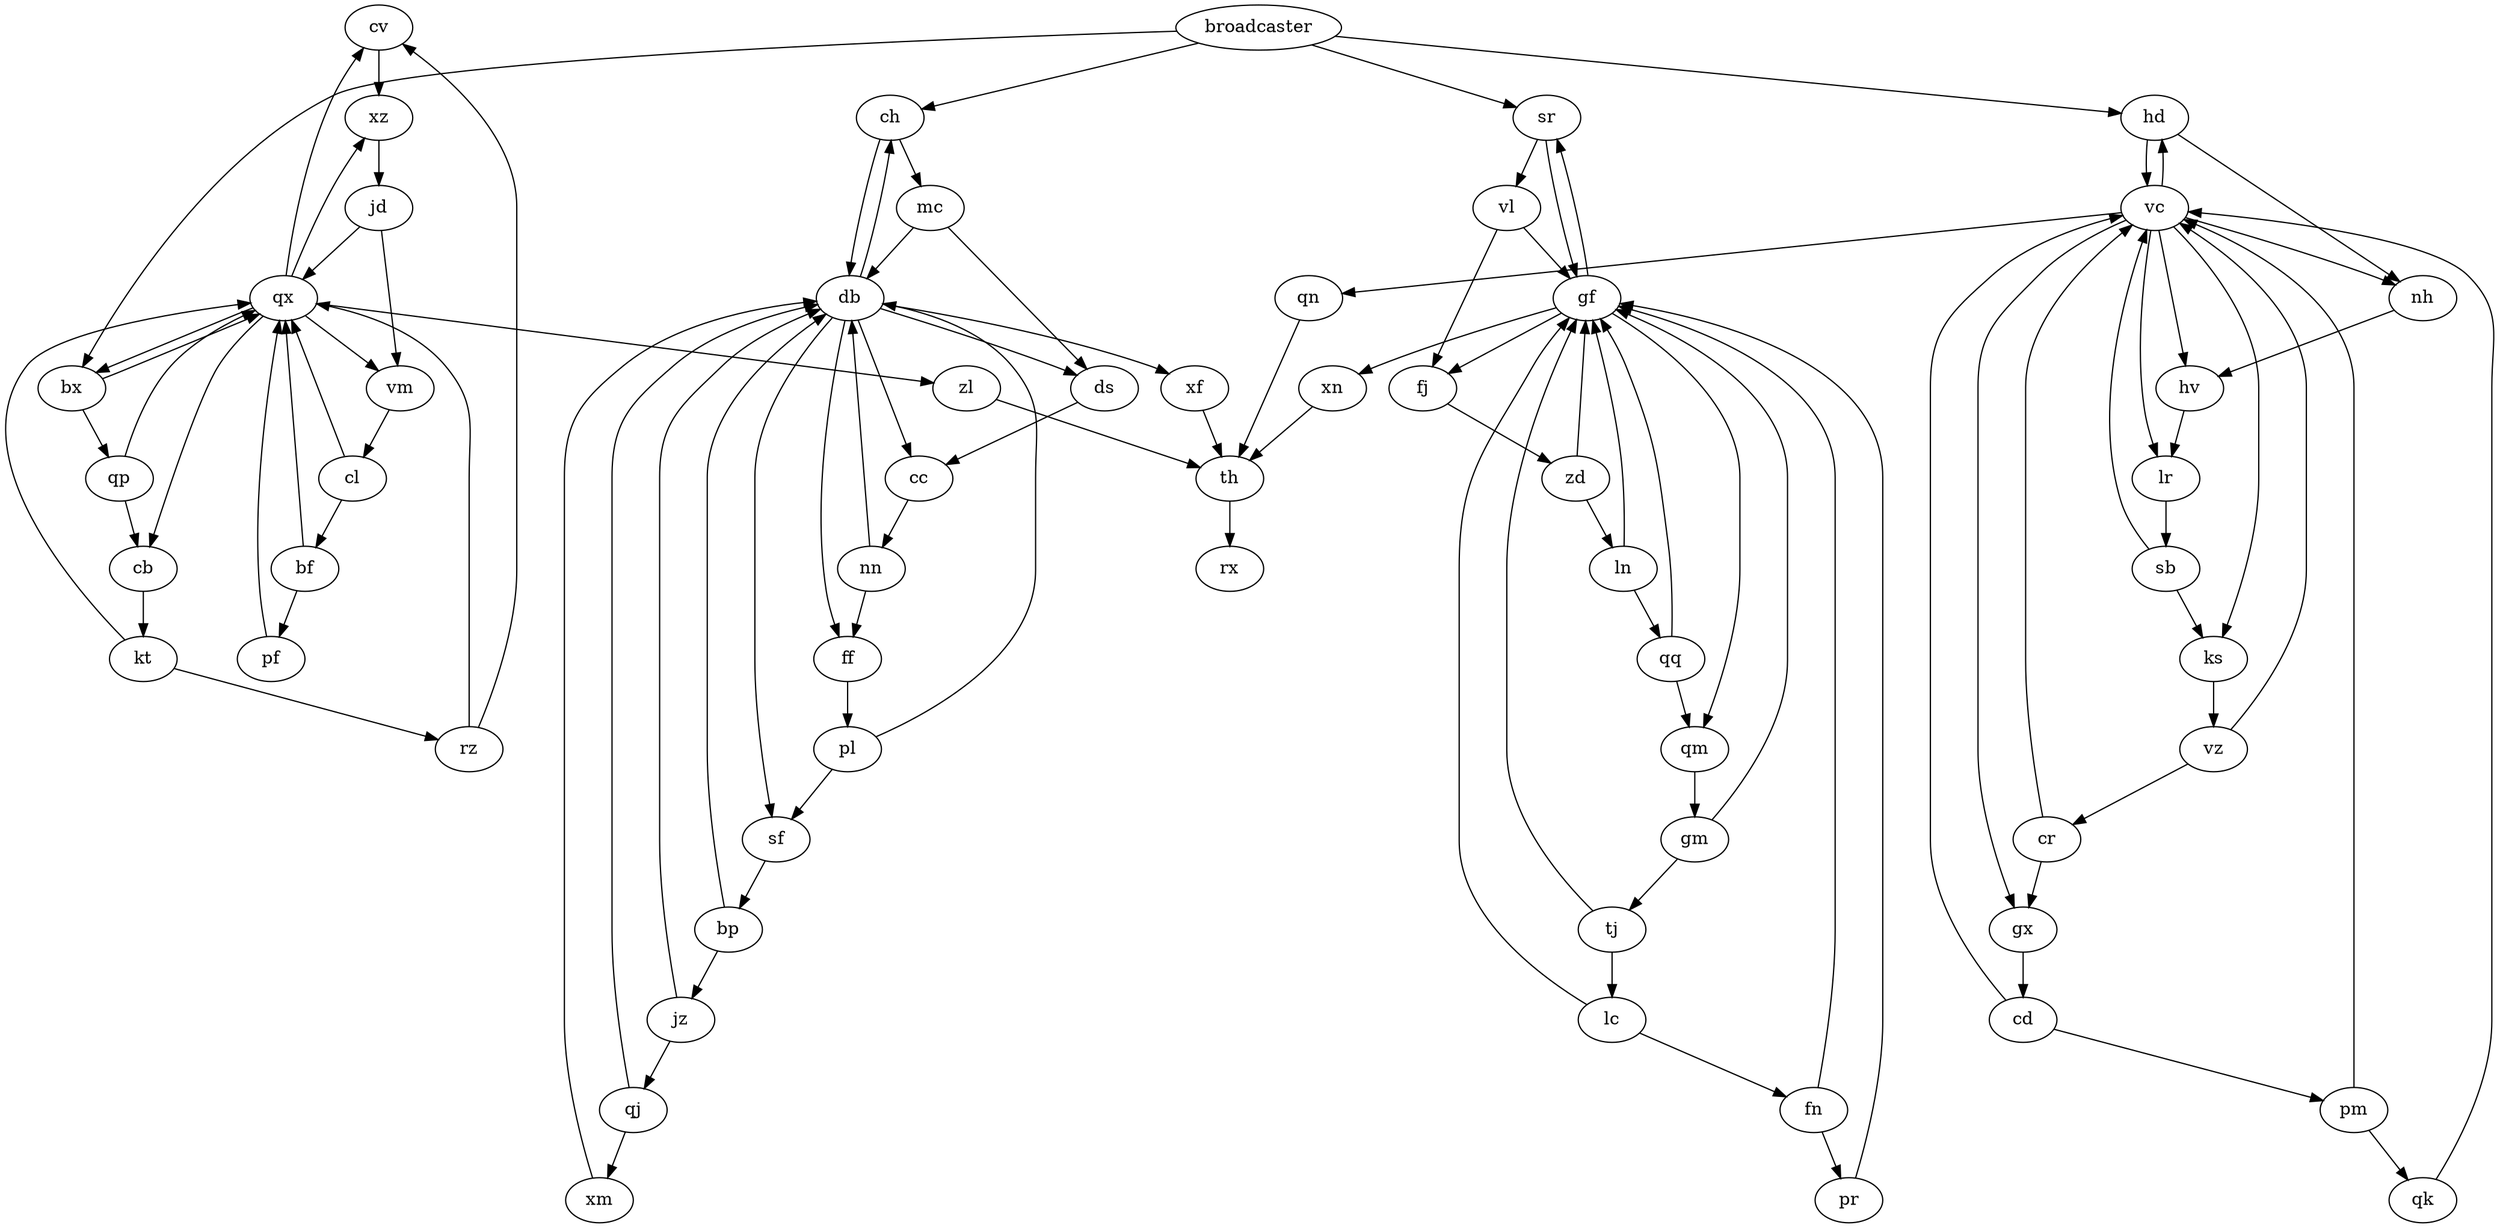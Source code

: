digraph {
cv -> xz
kt -> { qx rz }
cb -> kt
pl -> sf, db
zd -> ln, gf
bf -> qx, pf
xz -> jd
xm -> db
vz -> { cr vc }
qq -> { qm gf }
xn -> th
nn -> { ff db }
gx -> cd
qn -> th
qk -> vc
xf -> th
qj -> { xm db }
fn -> { pr gf }
sf -> bp
jd -> { qx vm }
mc -> { ds db }
tj -> { lc gf }
jz -> { qj db }
sb -> { ks vc }
ln -> { gf qq }
bx -> { qx qp }
broadcaster -> { sr ch hd bx }
ch -> { db mc }
ds -> cc
qx -> { cb cv bx xz vm zl }
bp -> { db jz }
zl -> th
vl -> { gf fj }
db -> { ff ds sf ch cc xf }
th -> rx
cr -> { gx vc }
sr -> { gf vl }
lr -> sb
hv -> lr
cl -> { qx bf }
lc -> { gf fn }
pm -> { vc qk }
cc -> nn
gm -> { tj gf }
vm -> cl
ff -> pl
qp -> { cb qx }
pf -> qx
vc -> { lr hd ks qn gx nh hv }
qm -> gm
nh -> hv
rz -> { qx cv }
ks -> vz
fj -> zd
gf -> { fj qm xn sr }
pr -> gf
cd -> { pm vc }
hd -> { vc nh }
}
